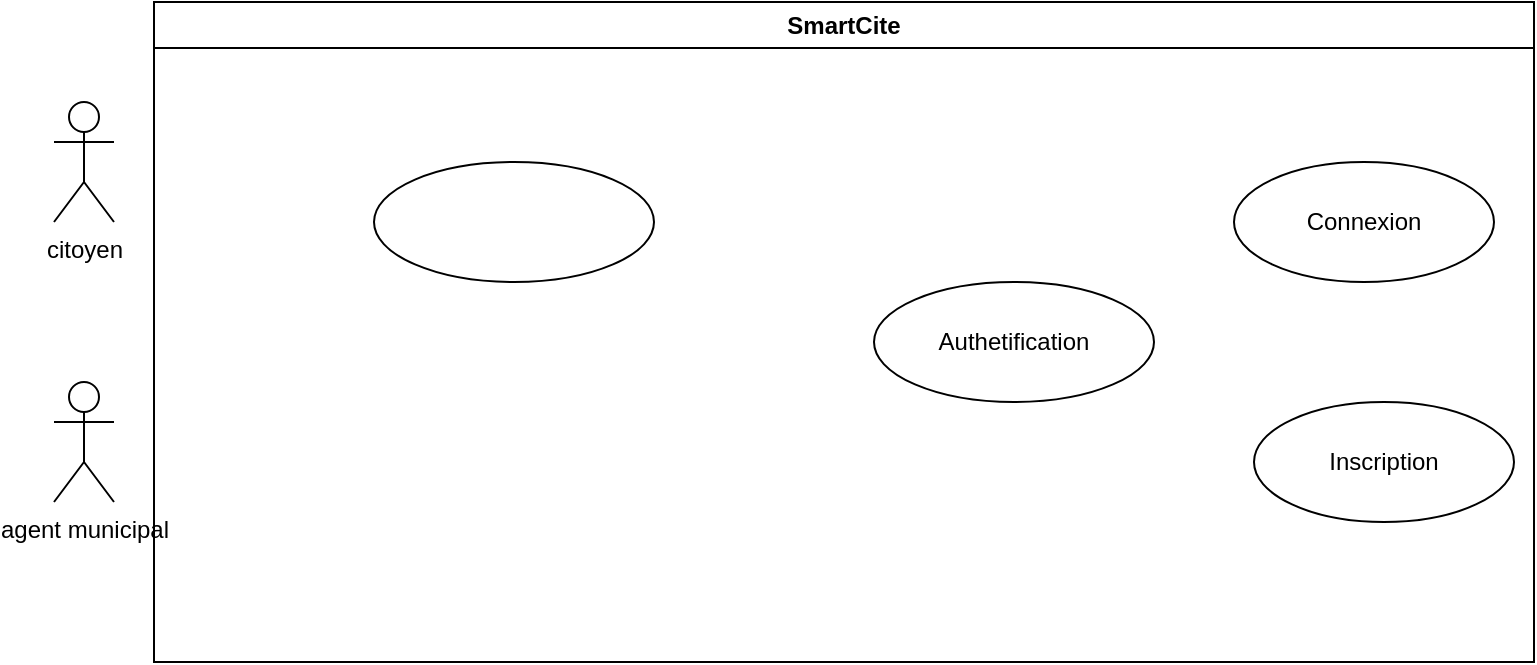 <mxfile version="26.1.1">
  <diagram name="Page-1" id="XnHImOSnmTUTyuYHLlI6">
    <mxGraphModel dx="1034" dy="1594" grid="1" gridSize="10" guides="1" tooltips="1" connect="1" arrows="1" fold="1" page="1" pageScale="1" pageWidth="827" pageHeight="1169" math="0" shadow="0">
      <root>
        <mxCell id="0" />
        <mxCell id="1" parent="0" />
        <mxCell id="x2JVcxiwN9VGTN7cAI9j-1" value="SmartCite" style="swimlane;whiteSpace=wrap;html=1;" vertex="1" parent="1">
          <mxGeometry x="200" y="-440" width="690" height="330" as="geometry" />
        </mxCell>
        <mxCell id="x2JVcxiwN9VGTN7cAI9j-14" value="Authetification" style="ellipse;whiteSpace=wrap;html=1;" vertex="1" parent="x2JVcxiwN9VGTN7cAI9j-1">
          <mxGeometry x="360" y="140" width="140" height="60" as="geometry" />
        </mxCell>
        <mxCell id="x2JVcxiwN9VGTN7cAI9j-16" value="Inscription" style="ellipse;whiteSpace=wrap;html=1;" vertex="1" parent="x2JVcxiwN9VGTN7cAI9j-1">
          <mxGeometry x="550" y="200" width="130" height="60" as="geometry" />
        </mxCell>
        <mxCell id="x2JVcxiwN9VGTN7cAI9j-15" value="Connexion" style="ellipse;whiteSpace=wrap;html=1;" vertex="1" parent="x2JVcxiwN9VGTN7cAI9j-1">
          <mxGeometry x="540" y="80" width="130" height="60" as="geometry" />
        </mxCell>
        <mxCell id="x2JVcxiwN9VGTN7cAI9j-17" value="" style="ellipse;whiteSpace=wrap;html=1;" vertex="1" parent="x2JVcxiwN9VGTN7cAI9j-1">
          <mxGeometry x="110" y="80" width="140" height="60" as="geometry" />
        </mxCell>
        <mxCell id="x2JVcxiwN9VGTN7cAI9j-10" value="citoyen&lt;div&gt;&lt;br&gt;&lt;/div&gt;" style="shape=umlActor;verticalLabelPosition=bottom;verticalAlign=top;html=1;outlineConnect=0;" vertex="1" parent="1">
          <mxGeometry x="150" y="-390" width="30" height="60" as="geometry" />
        </mxCell>
        <mxCell id="x2JVcxiwN9VGTN7cAI9j-12" value="agent municipal" style="shape=umlActor;verticalLabelPosition=bottom;verticalAlign=top;html=1;outlineConnect=0;" vertex="1" parent="1">
          <mxGeometry x="150" y="-250" width="30" height="60" as="geometry" />
        </mxCell>
      </root>
    </mxGraphModel>
  </diagram>
</mxfile>
